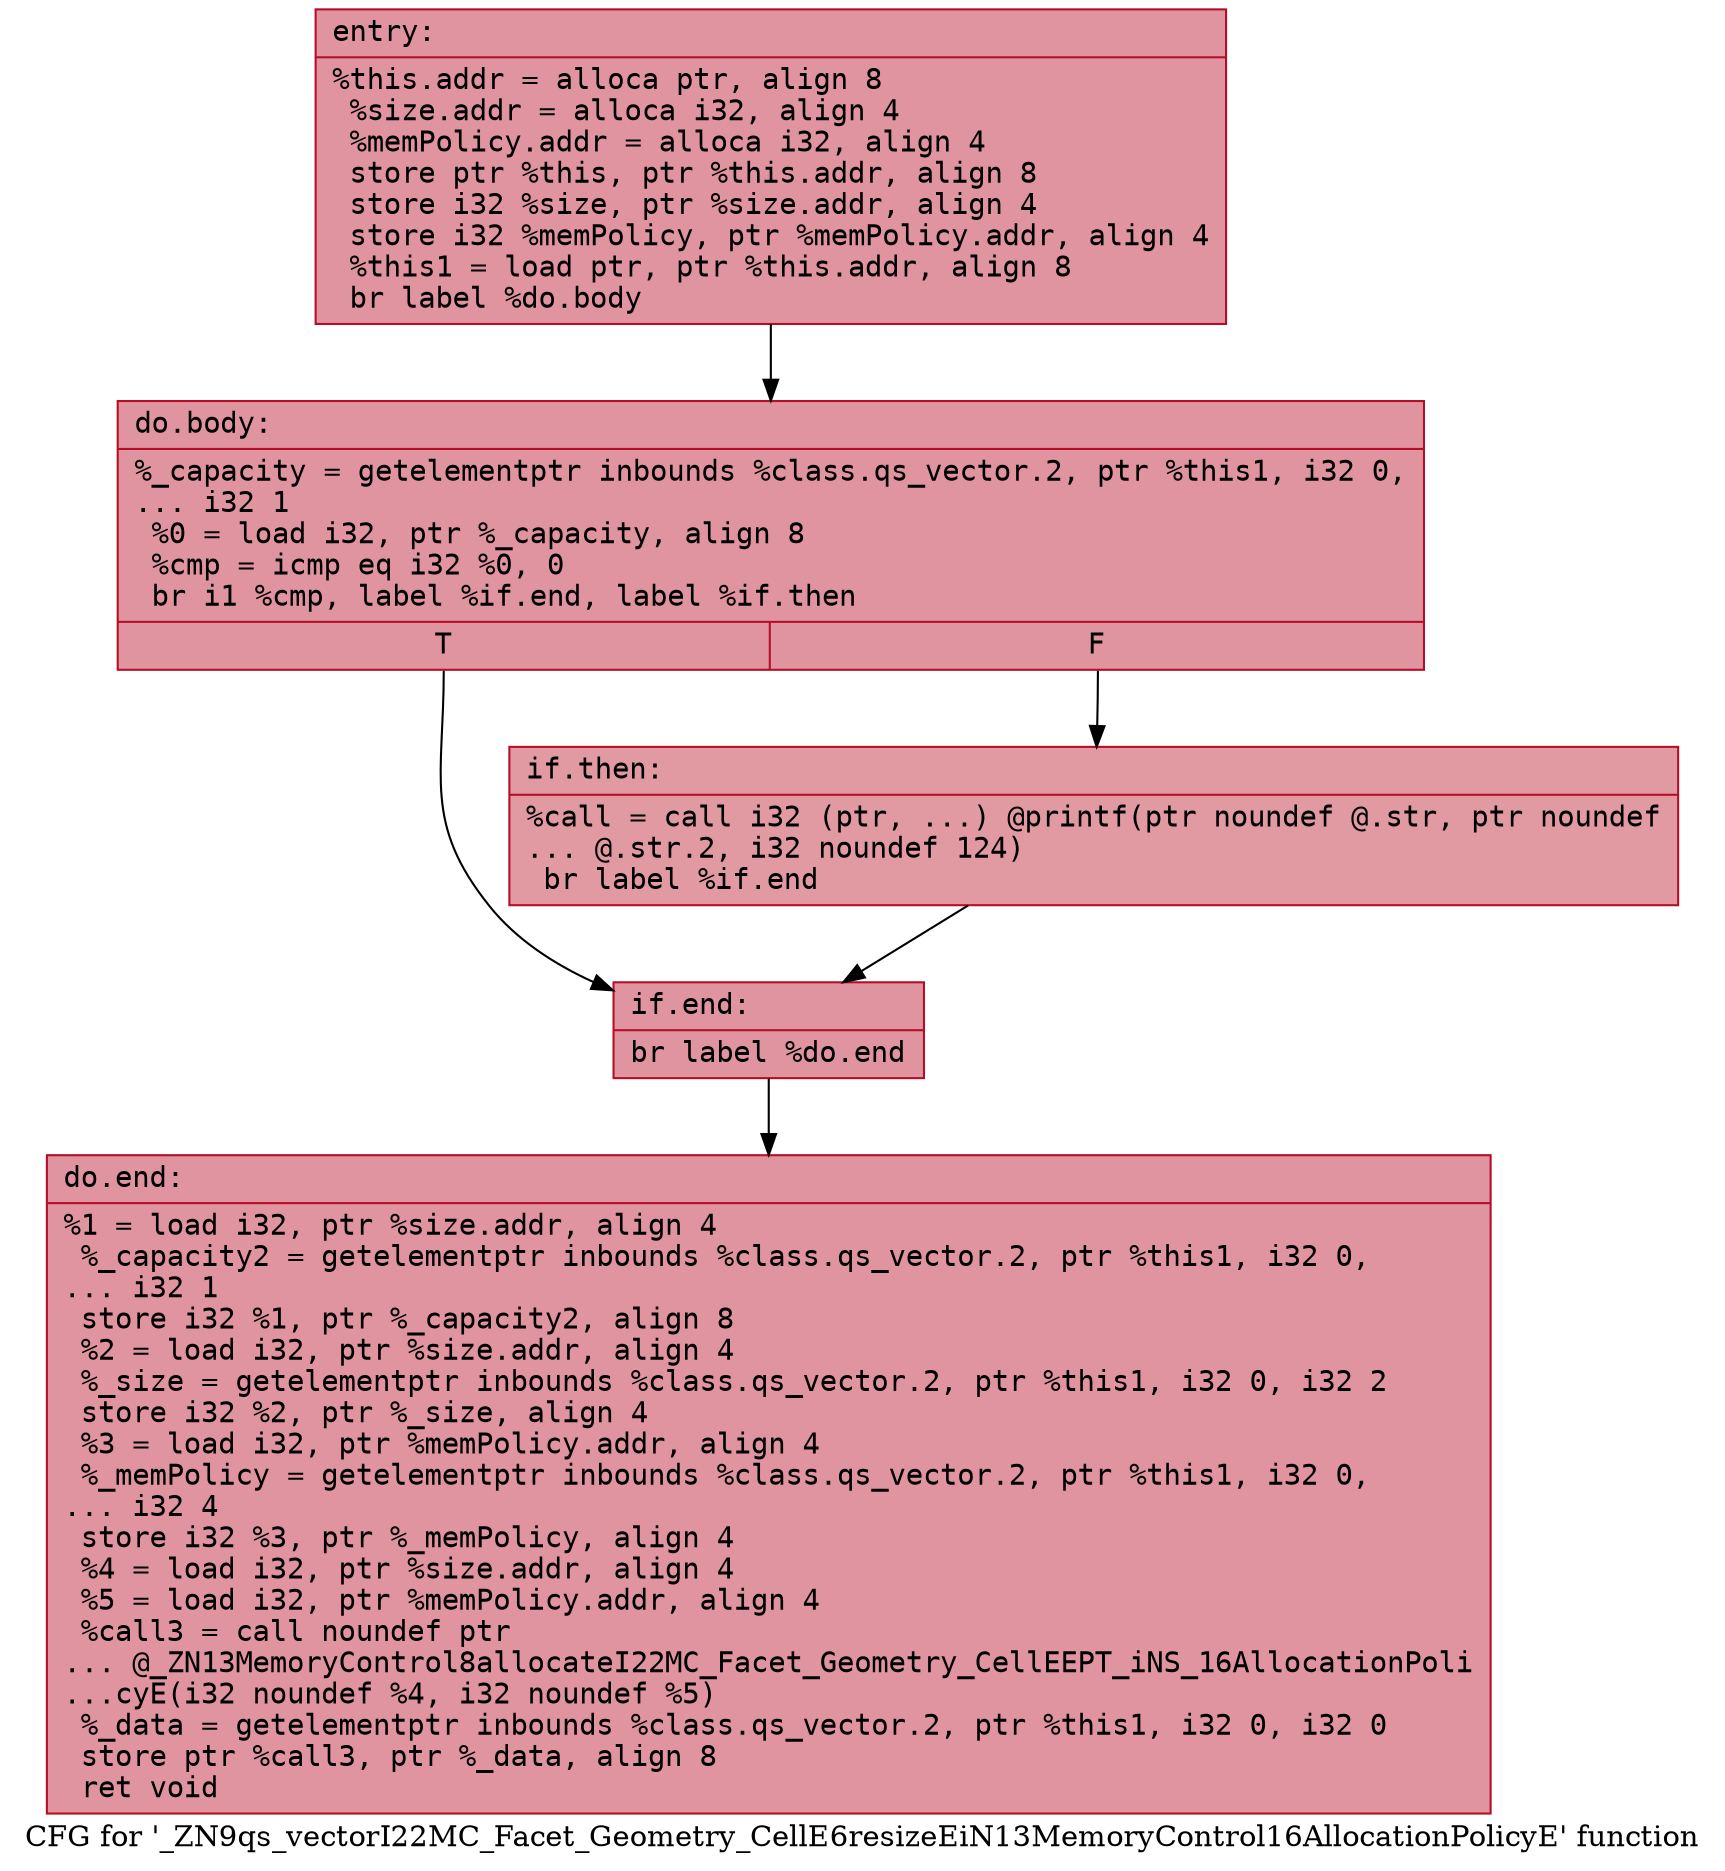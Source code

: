 digraph "CFG for '_ZN9qs_vectorI22MC_Facet_Geometry_CellE6resizeEiN13MemoryControl16AllocationPolicyE' function" {
	label="CFG for '_ZN9qs_vectorI22MC_Facet_Geometry_CellE6resizeEiN13MemoryControl16AllocationPolicyE' function";

	Node0x55dfe4b4bf40 [shape=record,color="#b70d28ff", style=filled, fillcolor="#b70d2870" fontname="Courier",label="{entry:\l|  %this.addr = alloca ptr, align 8\l  %size.addr = alloca i32, align 4\l  %memPolicy.addr = alloca i32, align 4\l  store ptr %this, ptr %this.addr, align 8\l  store i32 %size, ptr %size.addr, align 4\l  store i32 %memPolicy, ptr %memPolicy.addr, align 4\l  %this1 = load ptr, ptr %this.addr, align 8\l  br label %do.body\l}"];
	Node0x55dfe4b4bf40 -> Node0x55dfe4b4c370[tooltip="entry -> do.body\nProbability 100.00%" ];
	Node0x55dfe4b4c370 [shape=record,color="#b70d28ff", style=filled, fillcolor="#b70d2870" fontname="Courier",label="{do.body:\l|  %_capacity = getelementptr inbounds %class.qs_vector.2, ptr %this1, i32 0,\l... i32 1\l  %0 = load i32, ptr %_capacity, align 8\l  %cmp = icmp eq i32 %0, 0\l  br i1 %cmp, label %if.end, label %if.then\l|{<s0>T|<s1>F}}"];
	Node0x55dfe4b4c370:s0 -> Node0x55dfe4b4c670[tooltip="do.body -> if.end\nProbability 37.50%" ];
	Node0x55dfe4b4c370:s1 -> Node0x55dfe4b4c6e0[tooltip="do.body -> if.then\nProbability 62.50%" ];
	Node0x55dfe4b4c6e0 [shape=record,color="#b70d28ff", style=filled, fillcolor="#bb1b2c70" fontname="Courier",label="{if.then:\l|  %call = call i32 (ptr, ...) @printf(ptr noundef @.str, ptr noundef\l... @.str.2, i32 noundef 124)\l  br label %if.end\l}"];
	Node0x55dfe4b4c6e0 -> Node0x55dfe4b4c670[tooltip="if.then -> if.end\nProbability 100.00%" ];
	Node0x55dfe4b4c670 [shape=record,color="#b70d28ff", style=filled, fillcolor="#b70d2870" fontname="Courier",label="{if.end:\l|  br label %do.end\l}"];
	Node0x55dfe4b4c670 -> Node0x55dfe4b4ca80[tooltip="if.end -> do.end\nProbability 100.00%" ];
	Node0x55dfe4b4ca80 [shape=record,color="#b70d28ff", style=filled, fillcolor="#b70d2870" fontname="Courier",label="{do.end:\l|  %1 = load i32, ptr %size.addr, align 4\l  %_capacity2 = getelementptr inbounds %class.qs_vector.2, ptr %this1, i32 0,\l... i32 1\l  store i32 %1, ptr %_capacity2, align 8\l  %2 = load i32, ptr %size.addr, align 4\l  %_size = getelementptr inbounds %class.qs_vector.2, ptr %this1, i32 0, i32 2\l  store i32 %2, ptr %_size, align 4\l  %3 = load i32, ptr %memPolicy.addr, align 4\l  %_memPolicy = getelementptr inbounds %class.qs_vector.2, ptr %this1, i32 0,\l... i32 4\l  store i32 %3, ptr %_memPolicy, align 4\l  %4 = load i32, ptr %size.addr, align 4\l  %5 = load i32, ptr %memPolicy.addr, align 4\l  %call3 = call noundef ptr\l... @_ZN13MemoryControl8allocateI22MC_Facet_Geometry_CellEEPT_iNS_16AllocationPoli\l...cyE(i32 noundef %4, i32 noundef %5)\l  %_data = getelementptr inbounds %class.qs_vector.2, ptr %this1, i32 0, i32 0\l  store ptr %call3, ptr %_data, align 8\l  ret void\l}"];
}
